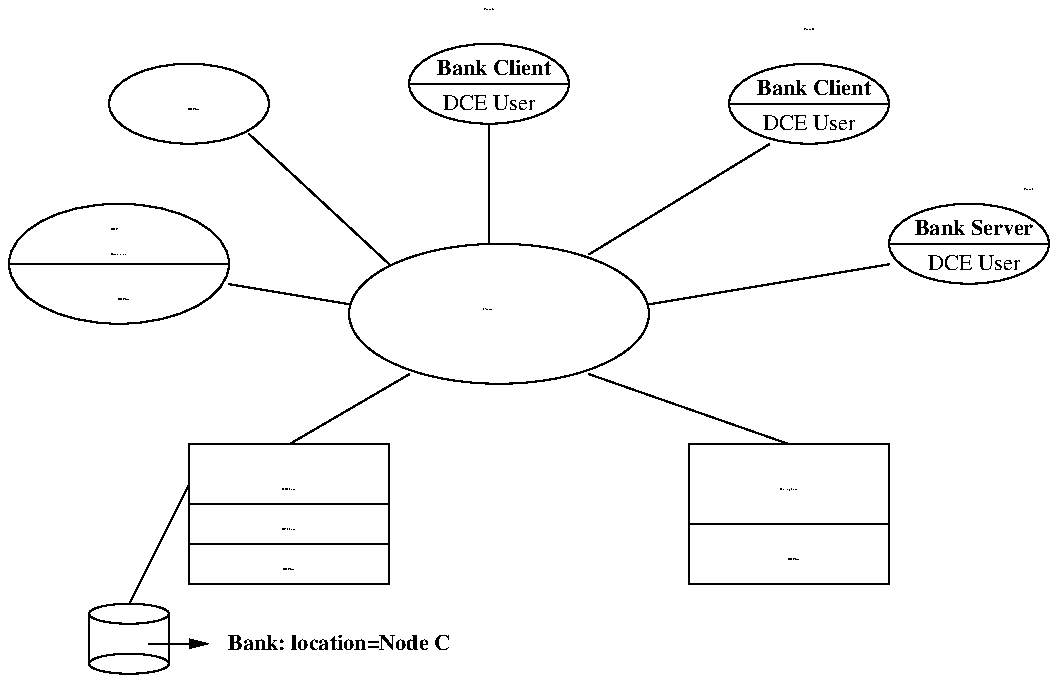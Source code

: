 ...\"
...\"  @OSF_COPYRIGHT@
...\"  COPYRIGHT NOTICE
...\"  Copyright (c) 1990, 1991, 1992, 1993 Open Software Foundation, Inc.
...\"  ALL RIGHTS RESERVED (DCE).  See the file named COPYRIGHT.DCE in the
...\"  src directory for the full copyright text.
...\"
...\"
...\" HISTORY
...\" $Log: 2_config_08.pic,v $
...\" Revision 1.1.2.3  1993/01/29  17:20:47  cjd
...\" 	Embedded copyright notice
...\" 	[1993/01/29  17:05:02  cjd]
...\"
...\" Revision 1.1.2.2  1992/09/01  17:15:08  weir
...\" 	Moved
...\" 	[1992/09/01  17:01:35  weir]
...\" 
...\" Revision 1.1  1992/01/29  15:41:45  damon
...\" 	Initial revision
...\" 
...\" $EndLog$
...\"
...\" (c) Copyright 1991, Open Software Foundation, Inc. ALL RIGHTS RESERVED
.PS
scale = 80
"\fB\s8Bank: location=Node C\s0\fP"  at 132, 12
line ->  from 56, 12 \
	to 80, 12 
line   from 72, 76 \
	to 48, 28 
ellipse wid 32 ht 8 at 48, 24
ellipse wid 32 ht 8 at 48, 4
line   from 32, 24 \
	to 32, 4 
line   from 64, 24 \
	to 64, 4 
"\fB\s8Bank Client\s0\fP"  at 194, 242
"\fB\s8Bank Client\s0\fP"  at 322, 234
"\fB\s8Bank Server\s0\fP"  at 386, 178
line   from 232, 120 \
	to 312, 92 
line   from 160, 120 \
	to 112, 92 
line   from 352, 164 \
	to 256, 148 
line   from 304, 212 \
	to 232, 168 
line   from 192, 220 \
	to 192, 172 
line   from 96, 216 \
	to 152, 164 
line   from 88, 156 \
	to 136, 148 
line   from 0, 164 \
	to 88, 164 
ellipse wid 88 ht 48 at 44, 164
ellipse wid 64 ht 32 at 72, 228
ellipse wid 64 ht 32 at 384, 172
ellipse wid 64 ht 32 at 192, 236
ellipse wid 120 ht 56 at 196, 144
"\fR\s10Network\s0\fP"  at 192, 148
box  wid 80 ht 56 at 112, 64
box  wid 80 ht 56 at 312, 64
"\fR\s10Security Server\s0\fP"  at 312, 76
"\fR\s10CDS Server\s0\fP"  at 112, 76
"\fR\s10DTS Server\s0\fP"  at 112, 60
line   from 72, 68 \
	to 152, 68 
line   from 72, 52 \
	to 152, 52 
line   from 272, 60 \
	to 352, 60 
ellipse wid 64 ht 32 at 320, 228
"\fR\s10Node A\s0\fP"  at 192, 268
"\fR\s10Node B\s0\fP"  at 320, 260
"\fR\s10Node C\s0\fP"  at 408, 196
line   from 160, 236 \
	to 224, 236 
line   from 288, 228 \
	to 352, 228 
line   from 352, 172 \
	to 416, 172 
"\fR\s8DCE User\s0\fP"  at 320, 220
"\fR\s8DCE User\s0\fP"  at 386, 164
"\fR\s8DCE User\s0\fP"  at 192, 228
"\fR\s10DCE User\s0\fP"  at 74, 228
"\fR\s10DCE User\s0\fP"  at 314, 48
"\fR\s10DCE User\s0\fP"  at 112, 44
"\fR\s10DCE User\s0\fP"  at 46, 152
"\fR\s10DCE\s0\fP"  at 42, 180
"\fR\s10Administrator\s0\fP"  at 44, 170
.PE
